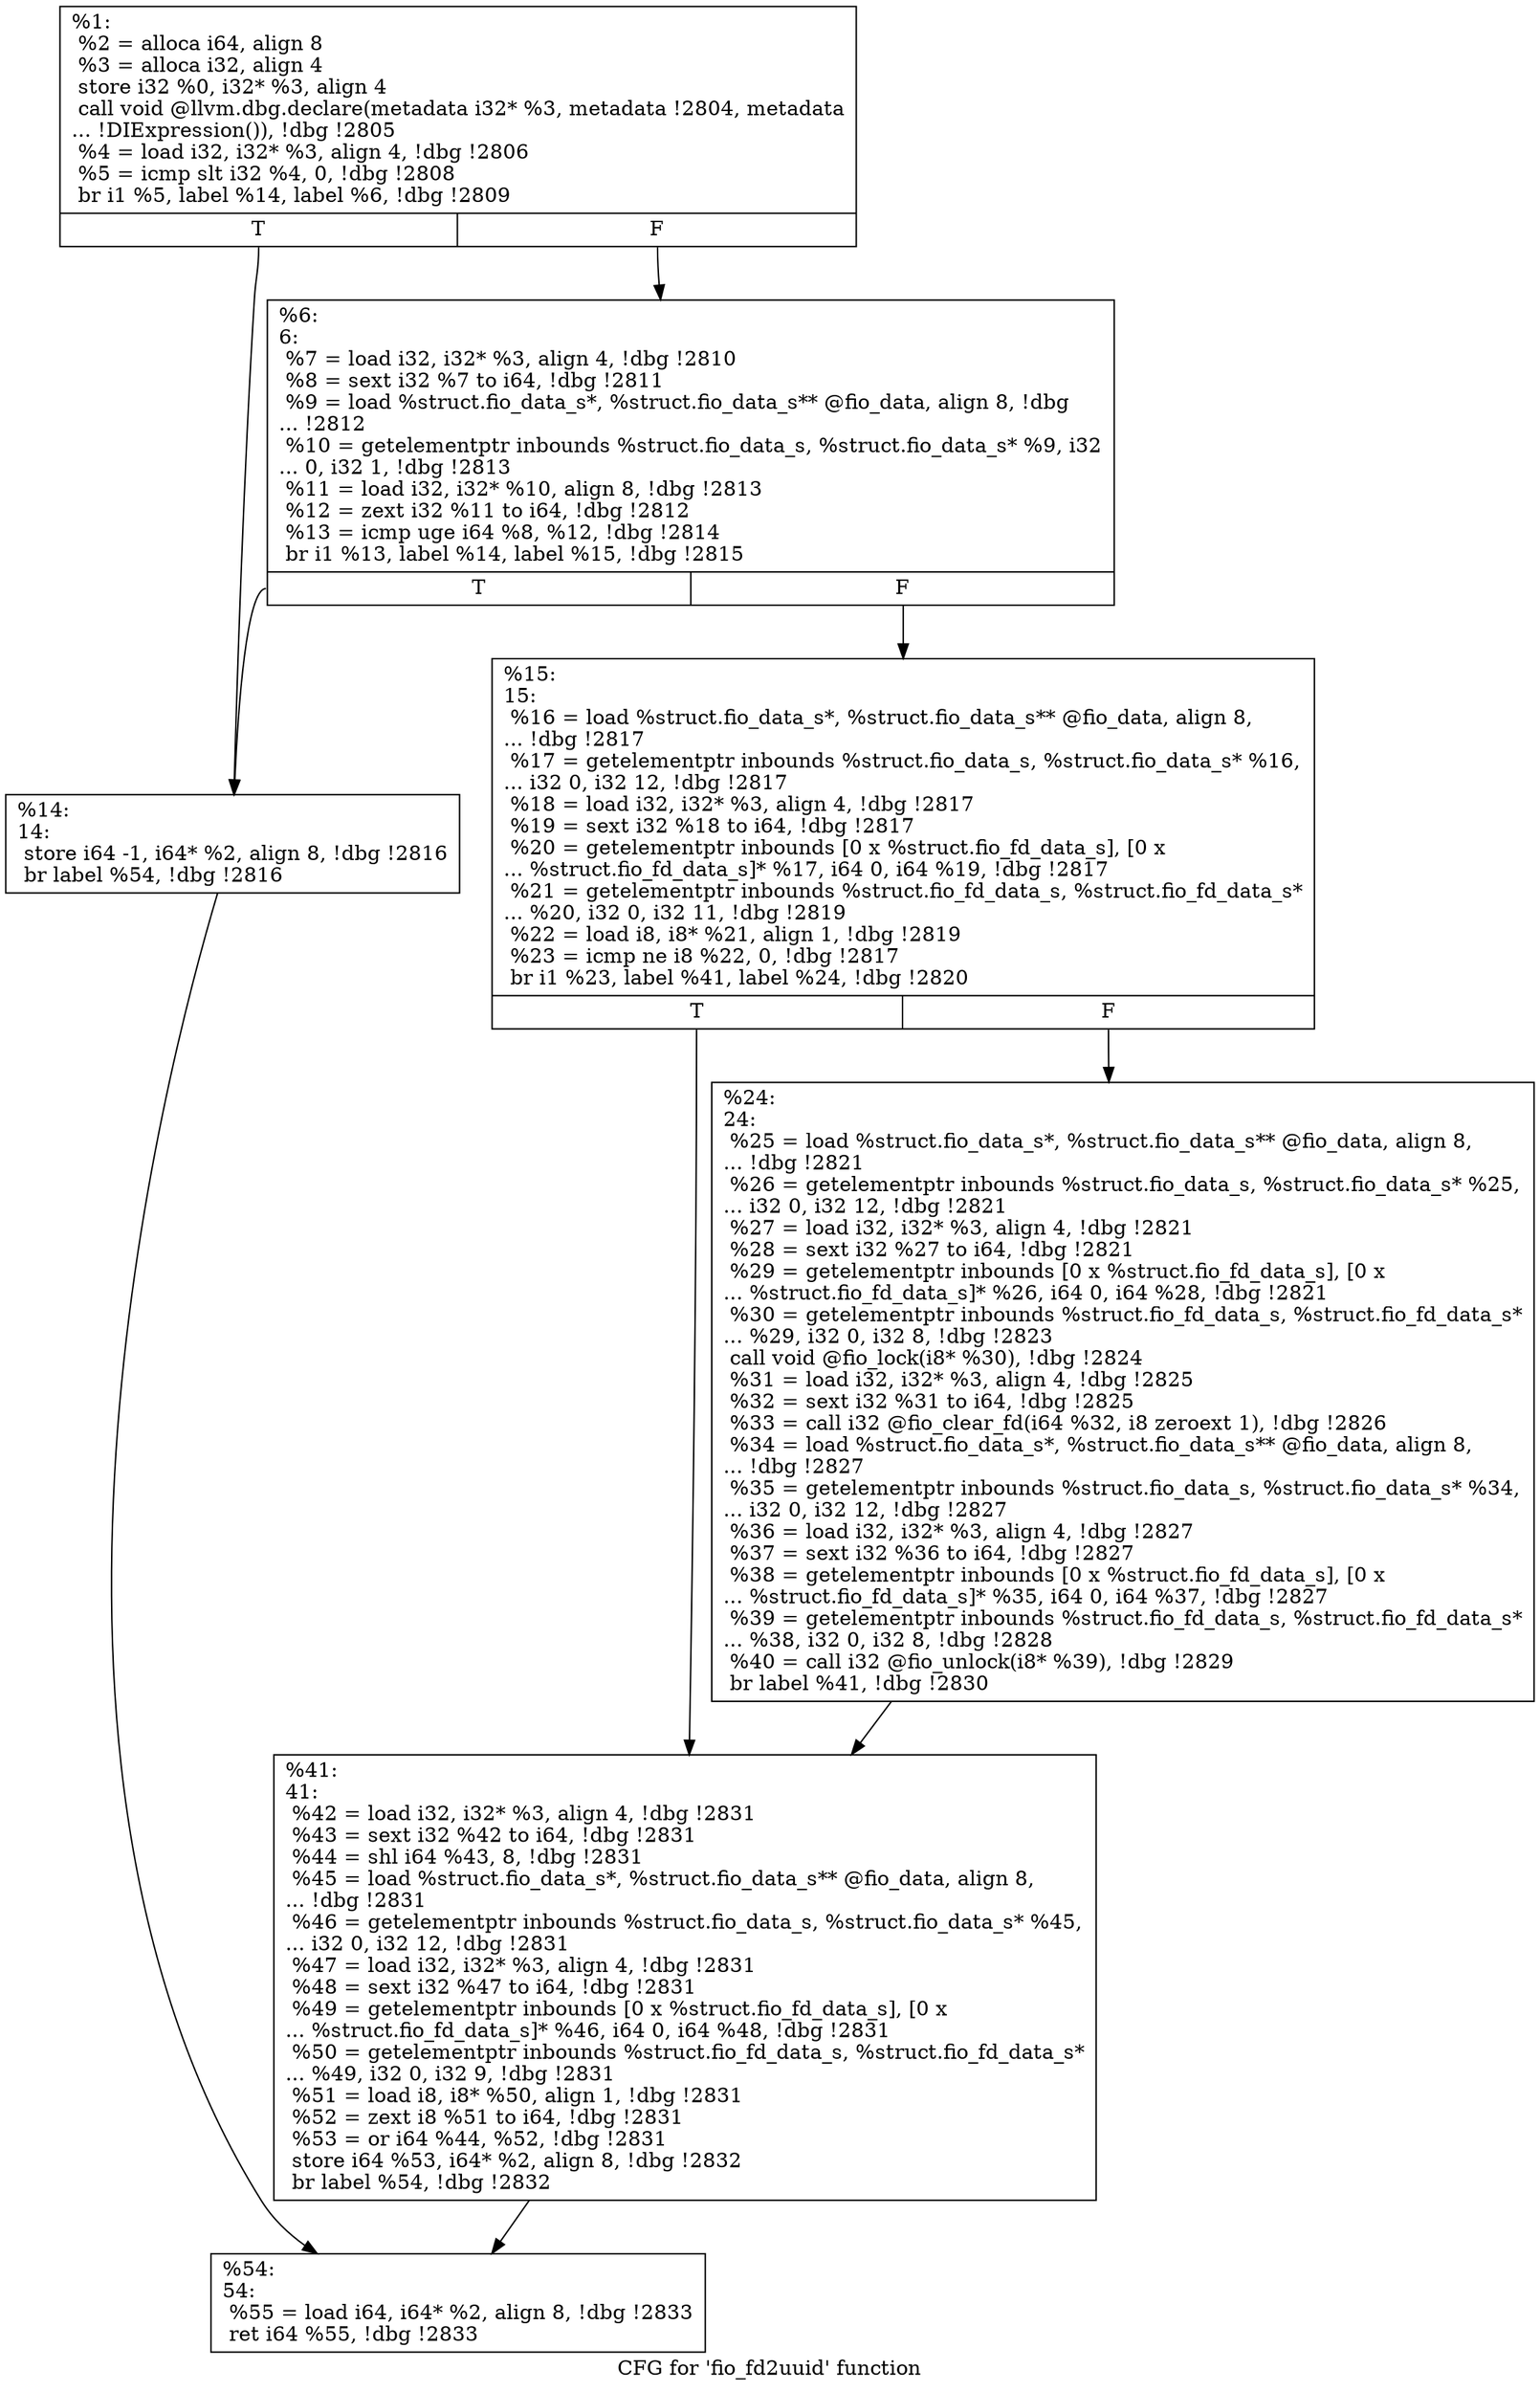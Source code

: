 digraph "CFG for 'fio_fd2uuid' function" {
	label="CFG for 'fio_fd2uuid' function";

	Node0x5568516abda0 [shape=record,label="{%1:\l  %2 = alloca i64, align 8\l  %3 = alloca i32, align 4\l  store i32 %0, i32* %3, align 4\l  call void @llvm.dbg.declare(metadata i32* %3, metadata !2804, metadata\l... !DIExpression()), !dbg !2805\l  %4 = load i32, i32* %3, align 4, !dbg !2806\l  %5 = icmp slt i32 %4, 0, !dbg !2808\l  br i1 %5, label %14, label %6, !dbg !2809\l|{<s0>T|<s1>F}}"];
	Node0x5568516abda0:s0 -> Node0x5568516ac750;
	Node0x5568516abda0:s1 -> Node0x5568516ac700;
	Node0x5568516ac700 [shape=record,label="{%6:\l6:                                                \l  %7 = load i32, i32* %3, align 4, !dbg !2810\l  %8 = sext i32 %7 to i64, !dbg !2811\l  %9 = load %struct.fio_data_s*, %struct.fio_data_s** @fio_data, align 8, !dbg\l... !2812\l  %10 = getelementptr inbounds %struct.fio_data_s, %struct.fio_data_s* %9, i32\l... 0, i32 1, !dbg !2813\l  %11 = load i32, i32* %10, align 8, !dbg !2813\l  %12 = zext i32 %11 to i64, !dbg !2812\l  %13 = icmp uge i64 %8, %12, !dbg !2814\l  br i1 %13, label %14, label %15, !dbg !2815\l|{<s0>T|<s1>F}}"];
	Node0x5568516ac700:s0 -> Node0x5568516ac750;
	Node0x5568516ac700:s1 -> Node0x5568516ac7a0;
	Node0x5568516ac750 [shape=record,label="{%14:\l14:                                               \l  store i64 -1, i64* %2, align 8, !dbg !2816\l  br label %54, !dbg !2816\l}"];
	Node0x5568516ac750 -> Node0x5568516ac890;
	Node0x5568516ac7a0 [shape=record,label="{%15:\l15:                                               \l  %16 = load %struct.fio_data_s*, %struct.fio_data_s** @fio_data, align 8,\l... !dbg !2817\l  %17 = getelementptr inbounds %struct.fio_data_s, %struct.fio_data_s* %16,\l... i32 0, i32 12, !dbg !2817\l  %18 = load i32, i32* %3, align 4, !dbg !2817\l  %19 = sext i32 %18 to i64, !dbg !2817\l  %20 = getelementptr inbounds [0 x %struct.fio_fd_data_s], [0 x\l... %struct.fio_fd_data_s]* %17, i64 0, i64 %19, !dbg !2817\l  %21 = getelementptr inbounds %struct.fio_fd_data_s, %struct.fio_fd_data_s*\l... %20, i32 0, i32 11, !dbg !2819\l  %22 = load i8, i8* %21, align 1, !dbg !2819\l  %23 = icmp ne i8 %22, 0, !dbg !2817\l  br i1 %23, label %41, label %24, !dbg !2820\l|{<s0>T|<s1>F}}"];
	Node0x5568516ac7a0:s0 -> Node0x5568516ac840;
	Node0x5568516ac7a0:s1 -> Node0x5568516ac7f0;
	Node0x5568516ac7f0 [shape=record,label="{%24:\l24:                                               \l  %25 = load %struct.fio_data_s*, %struct.fio_data_s** @fio_data, align 8,\l... !dbg !2821\l  %26 = getelementptr inbounds %struct.fio_data_s, %struct.fio_data_s* %25,\l... i32 0, i32 12, !dbg !2821\l  %27 = load i32, i32* %3, align 4, !dbg !2821\l  %28 = sext i32 %27 to i64, !dbg !2821\l  %29 = getelementptr inbounds [0 x %struct.fio_fd_data_s], [0 x\l... %struct.fio_fd_data_s]* %26, i64 0, i64 %28, !dbg !2821\l  %30 = getelementptr inbounds %struct.fio_fd_data_s, %struct.fio_fd_data_s*\l... %29, i32 0, i32 8, !dbg !2823\l  call void @fio_lock(i8* %30), !dbg !2824\l  %31 = load i32, i32* %3, align 4, !dbg !2825\l  %32 = sext i32 %31 to i64, !dbg !2825\l  %33 = call i32 @fio_clear_fd(i64 %32, i8 zeroext 1), !dbg !2826\l  %34 = load %struct.fio_data_s*, %struct.fio_data_s** @fio_data, align 8,\l... !dbg !2827\l  %35 = getelementptr inbounds %struct.fio_data_s, %struct.fio_data_s* %34,\l... i32 0, i32 12, !dbg !2827\l  %36 = load i32, i32* %3, align 4, !dbg !2827\l  %37 = sext i32 %36 to i64, !dbg !2827\l  %38 = getelementptr inbounds [0 x %struct.fio_fd_data_s], [0 x\l... %struct.fio_fd_data_s]* %35, i64 0, i64 %37, !dbg !2827\l  %39 = getelementptr inbounds %struct.fio_fd_data_s, %struct.fio_fd_data_s*\l... %38, i32 0, i32 8, !dbg !2828\l  %40 = call i32 @fio_unlock(i8* %39), !dbg !2829\l  br label %41, !dbg !2830\l}"];
	Node0x5568516ac7f0 -> Node0x5568516ac840;
	Node0x5568516ac840 [shape=record,label="{%41:\l41:                                               \l  %42 = load i32, i32* %3, align 4, !dbg !2831\l  %43 = sext i32 %42 to i64, !dbg !2831\l  %44 = shl i64 %43, 8, !dbg !2831\l  %45 = load %struct.fio_data_s*, %struct.fio_data_s** @fio_data, align 8,\l... !dbg !2831\l  %46 = getelementptr inbounds %struct.fio_data_s, %struct.fio_data_s* %45,\l... i32 0, i32 12, !dbg !2831\l  %47 = load i32, i32* %3, align 4, !dbg !2831\l  %48 = sext i32 %47 to i64, !dbg !2831\l  %49 = getelementptr inbounds [0 x %struct.fio_fd_data_s], [0 x\l... %struct.fio_fd_data_s]* %46, i64 0, i64 %48, !dbg !2831\l  %50 = getelementptr inbounds %struct.fio_fd_data_s, %struct.fio_fd_data_s*\l... %49, i32 0, i32 9, !dbg !2831\l  %51 = load i8, i8* %50, align 1, !dbg !2831\l  %52 = zext i8 %51 to i64, !dbg !2831\l  %53 = or i64 %44, %52, !dbg !2831\l  store i64 %53, i64* %2, align 8, !dbg !2832\l  br label %54, !dbg !2832\l}"];
	Node0x5568516ac840 -> Node0x5568516ac890;
	Node0x5568516ac890 [shape=record,label="{%54:\l54:                                               \l  %55 = load i64, i64* %2, align 8, !dbg !2833\l  ret i64 %55, !dbg !2833\l}"];
}
